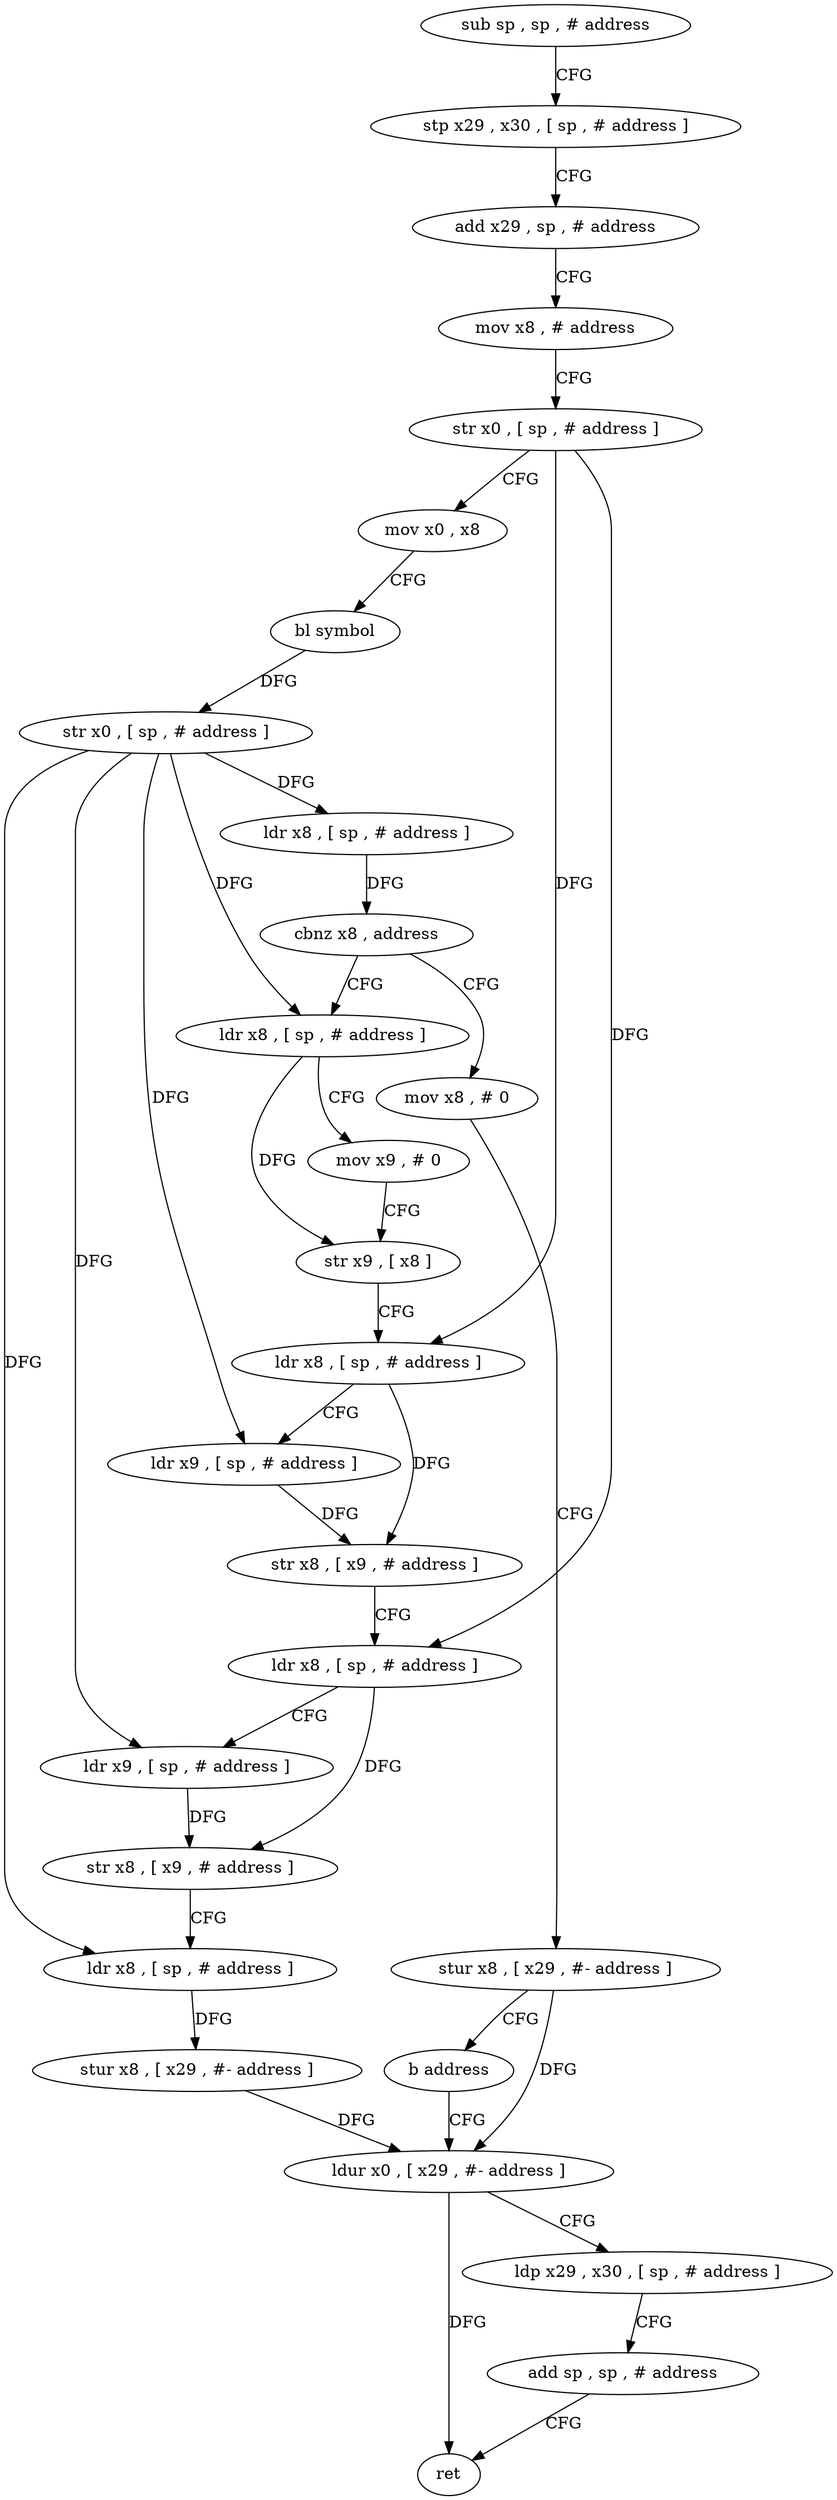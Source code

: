 digraph "func" {
"4211236" [label = "sub sp , sp , # address" ]
"4211240" [label = "stp x29 , x30 , [ sp , # address ]" ]
"4211244" [label = "add x29 , sp , # address" ]
"4211248" [label = "mov x8 , # address" ]
"4211252" [label = "str x0 , [ sp , # address ]" ]
"4211256" [label = "mov x0 , x8" ]
"4211260" [label = "bl symbol" ]
"4211264" [label = "str x0 , [ sp , # address ]" ]
"4211268" [label = "ldr x8 , [ sp , # address ]" ]
"4211272" [label = "cbnz x8 , address" ]
"4211288" [label = "ldr x8 , [ sp , # address ]" ]
"4211276" [label = "mov x8 , # 0" ]
"4211292" [label = "mov x9 , # 0" ]
"4211296" [label = "str x9 , [ x8 ]" ]
"4211300" [label = "ldr x8 , [ sp , # address ]" ]
"4211304" [label = "ldr x9 , [ sp , # address ]" ]
"4211308" [label = "str x8 , [ x9 , # address ]" ]
"4211312" [label = "ldr x8 , [ sp , # address ]" ]
"4211316" [label = "ldr x9 , [ sp , # address ]" ]
"4211320" [label = "str x8 , [ x9 , # address ]" ]
"4211324" [label = "ldr x8 , [ sp , # address ]" ]
"4211328" [label = "stur x8 , [ x29 , #- address ]" ]
"4211332" [label = "ldur x0 , [ x29 , #- address ]" ]
"4211280" [label = "stur x8 , [ x29 , #- address ]" ]
"4211284" [label = "b address" ]
"4211336" [label = "ldp x29 , x30 , [ sp , # address ]" ]
"4211340" [label = "add sp , sp , # address" ]
"4211344" [label = "ret" ]
"4211236" -> "4211240" [ label = "CFG" ]
"4211240" -> "4211244" [ label = "CFG" ]
"4211244" -> "4211248" [ label = "CFG" ]
"4211248" -> "4211252" [ label = "CFG" ]
"4211252" -> "4211256" [ label = "CFG" ]
"4211252" -> "4211300" [ label = "DFG" ]
"4211252" -> "4211312" [ label = "DFG" ]
"4211256" -> "4211260" [ label = "CFG" ]
"4211260" -> "4211264" [ label = "DFG" ]
"4211264" -> "4211268" [ label = "DFG" ]
"4211264" -> "4211288" [ label = "DFG" ]
"4211264" -> "4211304" [ label = "DFG" ]
"4211264" -> "4211316" [ label = "DFG" ]
"4211264" -> "4211324" [ label = "DFG" ]
"4211268" -> "4211272" [ label = "DFG" ]
"4211272" -> "4211288" [ label = "CFG" ]
"4211272" -> "4211276" [ label = "CFG" ]
"4211288" -> "4211292" [ label = "CFG" ]
"4211288" -> "4211296" [ label = "DFG" ]
"4211276" -> "4211280" [ label = "CFG" ]
"4211292" -> "4211296" [ label = "CFG" ]
"4211296" -> "4211300" [ label = "CFG" ]
"4211300" -> "4211304" [ label = "CFG" ]
"4211300" -> "4211308" [ label = "DFG" ]
"4211304" -> "4211308" [ label = "DFG" ]
"4211308" -> "4211312" [ label = "CFG" ]
"4211312" -> "4211316" [ label = "CFG" ]
"4211312" -> "4211320" [ label = "DFG" ]
"4211316" -> "4211320" [ label = "DFG" ]
"4211320" -> "4211324" [ label = "CFG" ]
"4211324" -> "4211328" [ label = "DFG" ]
"4211328" -> "4211332" [ label = "DFG" ]
"4211332" -> "4211336" [ label = "CFG" ]
"4211332" -> "4211344" [ label = "DFG" ]
"4211280" -> "4211284" [ label = "CFG" ]
"4211280" -> "4211332" [ label = "DFG" ]
"4211284" -> "4211332" [ label = "CFG" ]
"4211336" -> "4211340" [ label = "CFG" ]
"4211340" -> "4211344" [ label = "CFG" ]
}
